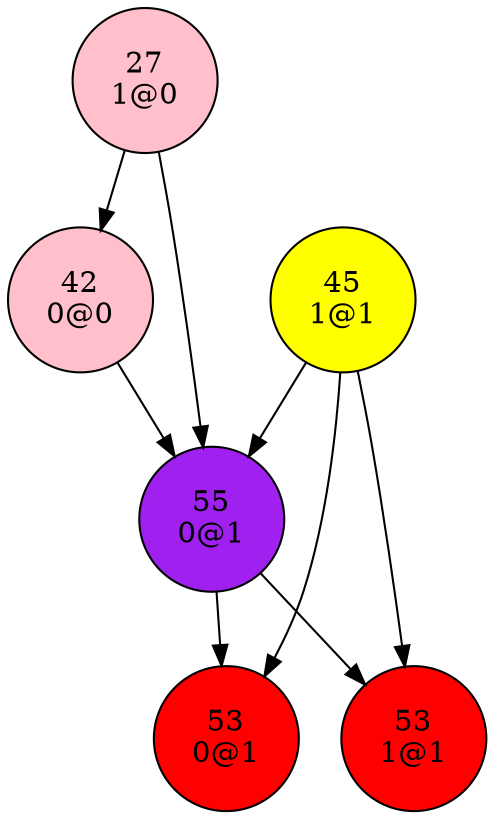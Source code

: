digraph {
"27
1@0"->"42
0@0";
"27
1@0"->"55
0@1";
"42
0@0"->"55
0@1";
"45
1@1"->"53
0@1";
"45
1@1"->"53
1@1";
"45
1@1"->"55
0@1";
"53
0@1";
"53
1@1";
"55
0@1"->"53
0@1";
"55
0@1"->"53
1@1";
"27
1@0"[shape=circle, style=filled, fillcolor=pink];
"42
0@0"[shape=circle, style=filled, fillcolor=pink];
"45
1@1"[shape=circle, style=filled, fillcolor=yellow];
"53
0@1"[shape=circle, style=filled, fillcolor=red];
"53
1@1"[shape=circle, style=filled, fillcolor=red];
"55
0@1"[shape=circle, style=filled, fillcolor=purple];
}